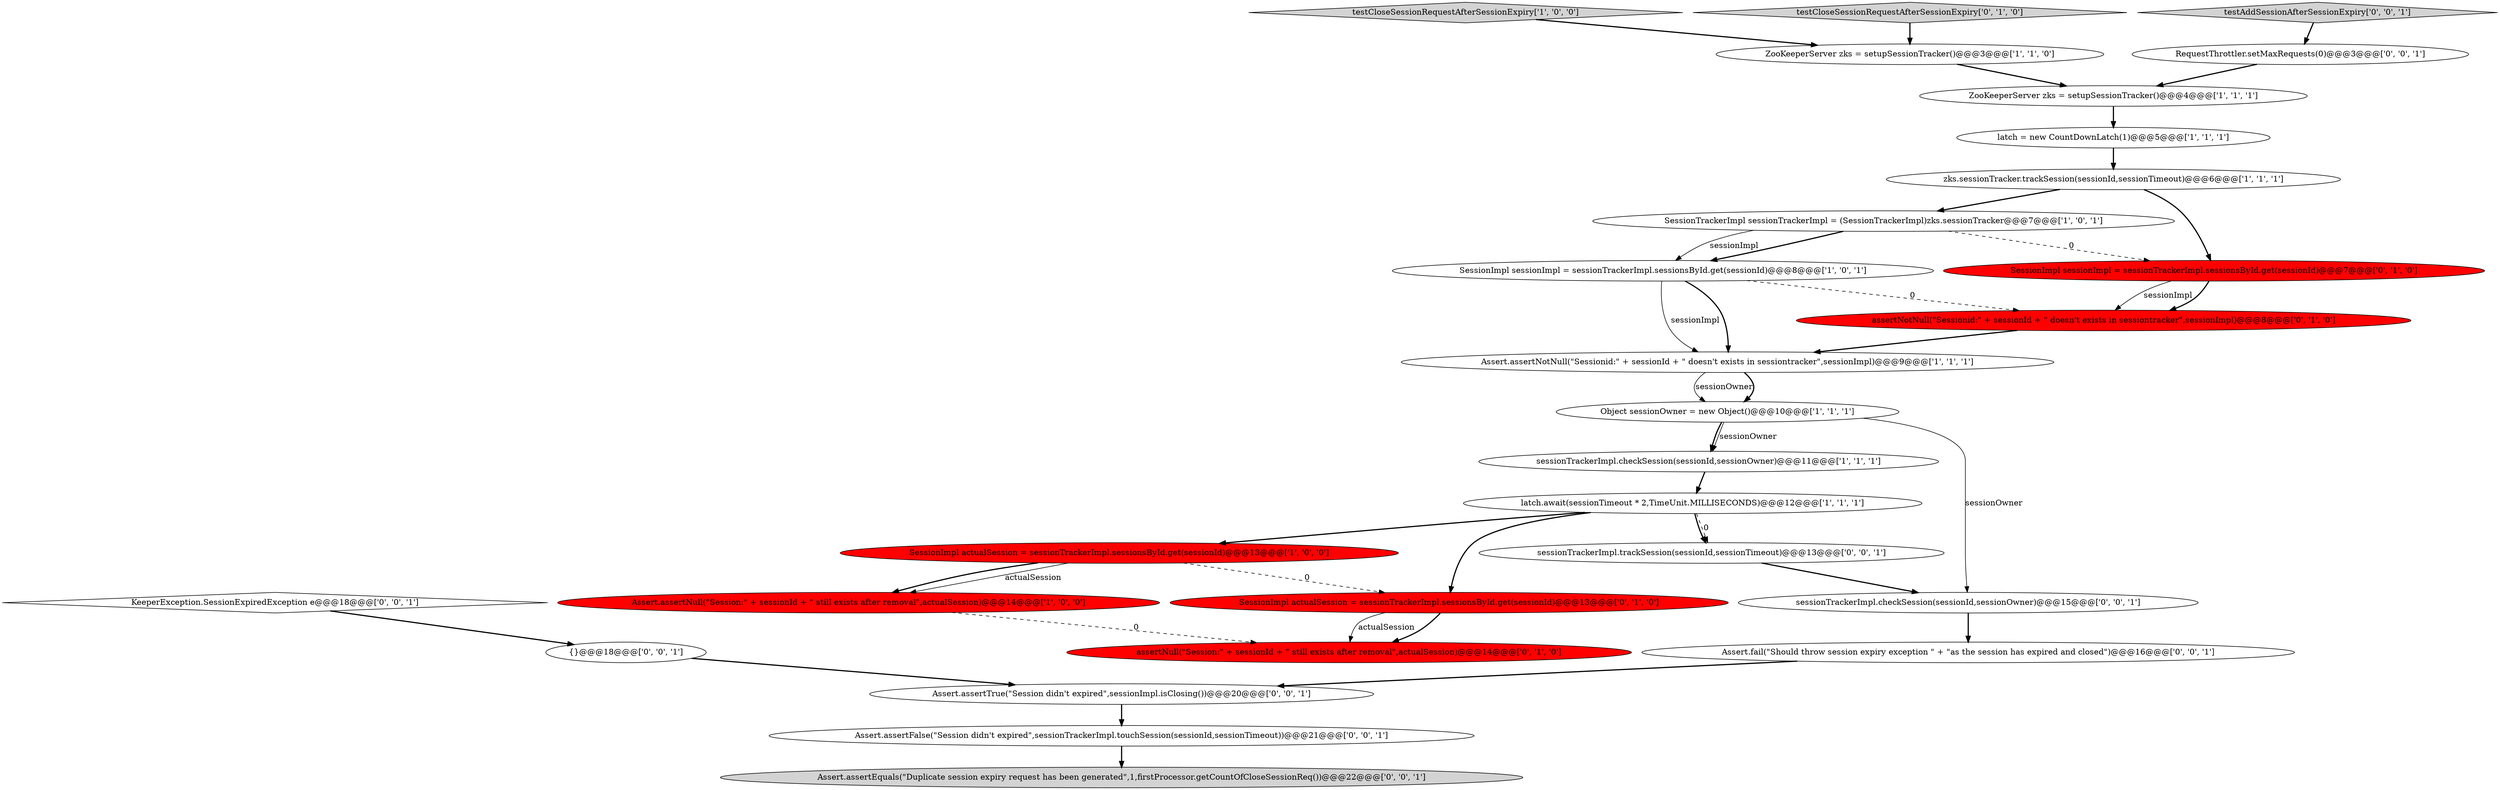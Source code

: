 digraph {
8 [style = filled, label = "SessionImpl sessionImpl = sessionTrackerImpl.sessionsById.get(sessionId)@@@8@@@['1', '0', '1']", fillcolor = white, shape = ellipse image = "AAA0AAABBB1BBB"];
21 [style = filled, label = "sessionTrackerImpl.trackSession(sessionId,sessionTimeout)@@@13@@@['0', '0', '1']", fillcolor = white, shape = ellipse image = "AAA0AAABBB3BBB"];
12 [style = filled, label = "Assert.assertNotNull(\"Sessionid:\" + sessionId + \" doesn't exists in sessiontracker\",sessionImpl)@@@9@@@['1', '1', '1']", fillcolor = white, shape = ellipse image = "AAA0AAABBB1BBB"];
18 [style = filled, label = "Assert.assertTrue(\"Session didn't expired\",sessionImpl.isClosing())@@@20@@@['0', '0', '1']", fillcolor = white, shape = ellipse image = "AAA0AAABBB3BBB"];
1 [style = filled, label = "ZooKeeperServer zks = setupSessionTracker()@@@4@@@['1', '1', '1']", fillcolor = white, shape = ellipse image = "AAA0AAABBB1BBB"];
20 [style = filled, label = "Assert.assertEquals(\"Duplicate session expiry request has been generated\",1,firstProcessor.getCountOfCloseSessionReq())@@@22@@@['0', '0', '1']", fillcolor = lightgray, shape = ellipse image = "AAA0AAABBB3BBB"];
4 [style = filled, label = "sessionTrackerImpl.checkSession(sessionId,sessionOwner)@@@11@@@['1', '1', '1']", fillcolor = white, shape = ellipse image = "AAA0AAABBB1BBB"];
26 [style = filled, label = "testAddSessionAfterSessionExpiry['0', '0', '1']", fillcolor = lightgray, shape = diamond image = "AAA0AAABBB3BBB"];
25 [style = filled, label = "Assert.fail(\"Should throw session expiry exception \" + \"as the session has expired and closed\")@@@16@@@['0', '0', '1']", fillcolor = white, shape = ellipse image = "AAA0AAABBB3BBB"];
0 [style = filled, label = "latch = new CountDownLatch(1)@@@5@@@['1', '1', '1']", fillcolor = white, shape = ellipse image = "AAA0AAABBB1BBB"];
22 [style = filled, label = "KeeperException.SessionExpiredException e@@@18@@@['0', '0', '1']", fillcolor = white, shape = diamond image = "AAA0AAABBB3BBB"];
11 [style = filled, label = "SessionImpl actualSession = sessionTrackerImpl.sessionsById.get(sessionId)@@@13@@@['1', '0', '0']", fillcolor = red, shape = ellipse image = "AAA1AAABBB1BBB"];
9 [style = filled, label = "ZooKeeperServer zks = setupSessionTracker()@@@3@@@['1', '1', '0']", fillcolor = white, shape = ellipse image = "AAA0AAABBB1BBB"];
3 [style = filled, label = "zks.sessionTracker.trackSession(sessionId,sessionTimeout)@@@6@@@['1', '1', '1']", fillcolor = white, shape = ellipse image = "AAA0AAABBB1BBB"];
17 [style = filled, label = "assertNotNull(\"Sessionid:\" + sessionId + \" doesn't exists in sessiontracker\",sessionImpl)@@@8@@@['0', '1', '0']", fillcolor = red, shape = ellipse image = "AAA1AAABBB2BBB"];
7 [style = filled, label = "SessionTrackerImpl sessionTrackerImpl = (SessionTrackerImpl)zks.sessionTracker@@@7@@@['1', '0', '1']", fillcolor = white, shape = ellipse image = "AAA0AAABBB1BBB"];
14 [style = filled, label = "testCloseSessionRequestAfterSessionExpiry['0', '1', '0']", fillcolor = lightgray, shape = diamond image = "AAA0AAABBB2BBB"];
15 [style = filled, label = "SessionImpl sessionImpl = sessionTrackerImpl.sessionsById.get(sessionId)@@@7@@@['0', '1', '0']", fillcolor = red, shape = ellipse image = "AAA1AAABBB2BBB"];
19 [style = filled, label = "Assert.assertFalse(\"Session didn't expired\",sessionTrackerImpl.touchSession(sessionId,sessionTimeout))@@@21@@@['0', '0', '1']", fillcolor = white, shape = ellipse image = "AAA0AAABBB3BBB"];
23 [style = filled, label = "{}@@@18@@@['0', '0', '1']", fillcolor = white, shape = ellipse image = "AAA0AAABBB3BBB"];
10 [style = filled, label = "Object sessionOwner = new Object()@@@10@@@['1', '1', '1']", fillcolor = white, shape = ellipse image = "AAA0AAABBB1BBB"];
6 [style = filled, label = "testCloseSessionRequestAfterSessionExpiry['1', '0', '0']", fillcolor = lightgray, shape = diamond image = "AAA0AAABBB1BBB"];
24 [style = filled, label = "RequestThrottler.setMaxRequests(0)@@@3@@@['0', '0', '1']", fillcolor = white, shape = ellipse image = "AAA0AAABBB3BBB"];
13 [style = filled, label = "assertNull(\"Session:\" + sessionId + \" still exists after removal\",actualSession)@@@14@@@['0', '1', '0']", fillcolor = red, shape = ellipse image = "AAA1AAABBB2BBB"];
16 [style = filled, label = "SessionImpl actualSession = sessionTrackerImpl.sessionsById.get(sessionId)@@@13@@@['0', '1', '0']", fillcolor = red, shape = ellipse image = "AAA1AAABBB2BBB"];
2 [style = filled, label = "Assert.assertNull(\"Session:\" + sessionId + \" still exists after removal\",actualSession)@@@14@@@['1', '0', '0']", fillcolor = red, shape = ellipse image = "AAA1AAABBB1BBB"];
5 [style = filled, label = "latch.await(sessionTimeout * 2,TimeUnit.MILLISECONDS)@@@12@@@['1', '1', '1']", fillcolor = white, shape = ellipse image = "AAA0AAABBB1BBB"];
27 [style = filled, label = "sessionTrackerImpl.checkSession(sessionId,sessionOwner)@@@15@@@['0', '0', '1']", fillcolor = white, shape = ellipse image = "AAA0AAABBB3BBB"];
0->3 [style = bold, label=""];
12->10 [style = solid, label="sessionOwner"];
16->13 [style = bold, label=""];
21->27 [style = bold, label=""];
11->2 [style = solid, label="actualSession"];
11->16 [style = dashed, label="0"];
19->20 [style = bold, label=""];
25->18 [style = bold, label=""];
18->19 [style = bold, label=""];
15->17 [style = solid, label="sessionImpl"];
3->15 [style = bold, label=""];
1->0 [style = bold, label=""];
7->8 [style = bold, label=""];
26->24 [style = bold, label=""];
22->23 [style = bold, label=""];
11->2 [style = bold, label=""];
16->13 [style = solid, label="actualSession"];
5->16 [style = bold, label=""];
5->21 [style = bold, label=""];
10->27 [style = solid, label="sessionOwner"];
15->17 [style = bold, label=""];
12->10 [style = bold, label=""];
17->12 [style = bold, label=""];
3->7 [style = bold, label=""];
7->8 [style = solid, label="sessionImpl"];
2->13 [style = dashed, label="0"];
10->4 [style = solid, label="sessionOwner"];
10->4 [style = bold, label=""];
7->15 [style = dashed, label="0"];
5->21 [style = dashed, label="0"];
8->17 [style = dashed, label="0"];
14->9 [style = bold, label=""];
5->11 [style = bold, label=""];
8->12 [style = solid, label="sessionImpl"];
24->1 [style = bold, label=""];
6->9 [style = bold, label=""];
9->1 [style = bold, label=""];
4->5 [style = bold, label=""];
27->25 [style = bold, label=""];
23->18 [style = bold, label=""];
8->12 [style = bold, label=""];
}
